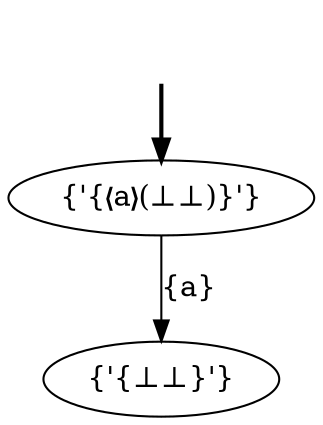digraph {
	fake [style=invisible]
	"{'{❬a❭(⊥⊥)}'}" [root=true]
	"{'{⊥⊥}'}"
	fake -> "{'{❬a❭(⊥⊥)}'}" [style=bold]
	"{'{❬a❭(⊥⊥)}'}" -> "{'{⊥⊥}'}" [label="{a}"]
}
